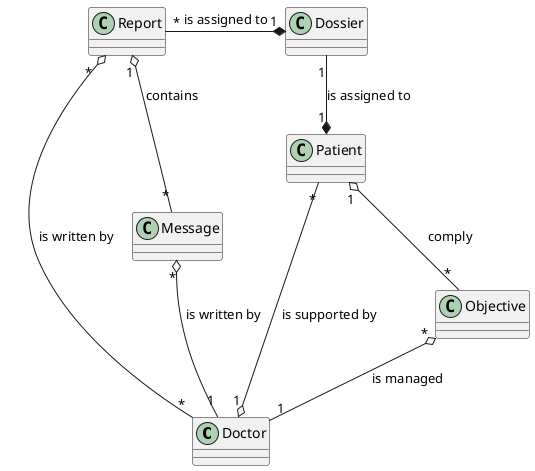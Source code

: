 @startuml

class Doctor{
}
class Patient{
}
class Objective{
}
class Report{
}
class Dossier{
}
class Message{
}


Report " *  " o-- "*" Doctor : is written by
Message "*" o-- "1" Doctor : is written by
Report "*" -* "1" Dossier : is assigned to
Objective "*" o-- "1" Doctor : is managed
Patient "1" o-- "*" Objective  : comply
Report "1" o-- "*" Message : contains
Dossier "1" --* "1" Patient : is assigned to
Doctor "1" o- "*" Patient : is supported by

@enduml